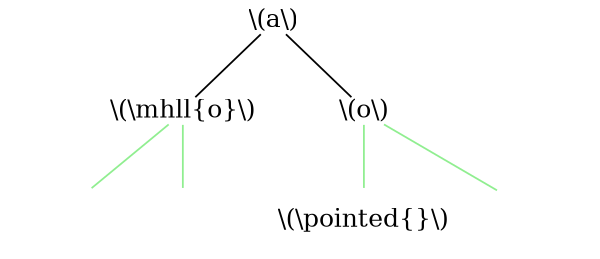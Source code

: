graph {
	size="4,4"
	0 [label="\\(a\\)" shape=plain]
	1 [label="\\(\\mhll{o}\\)" shape=plain]
	0 -- 1
	2 [label="" shape=none]
	1 -- 2 [color=lightgreen]
	3 [label="" shape=none]
	1 -- 3 [color=lightgreen]
	4 [label="\\(o\\)" shape=plain]
	0 -- 4
	5 [label="\\(\\pointed{}\\)" shape=none]
	4 -- 5 [color=lightgreen]
	6 [label="" shape=none]
	4 -- 6 [color=lightgreen]
}
